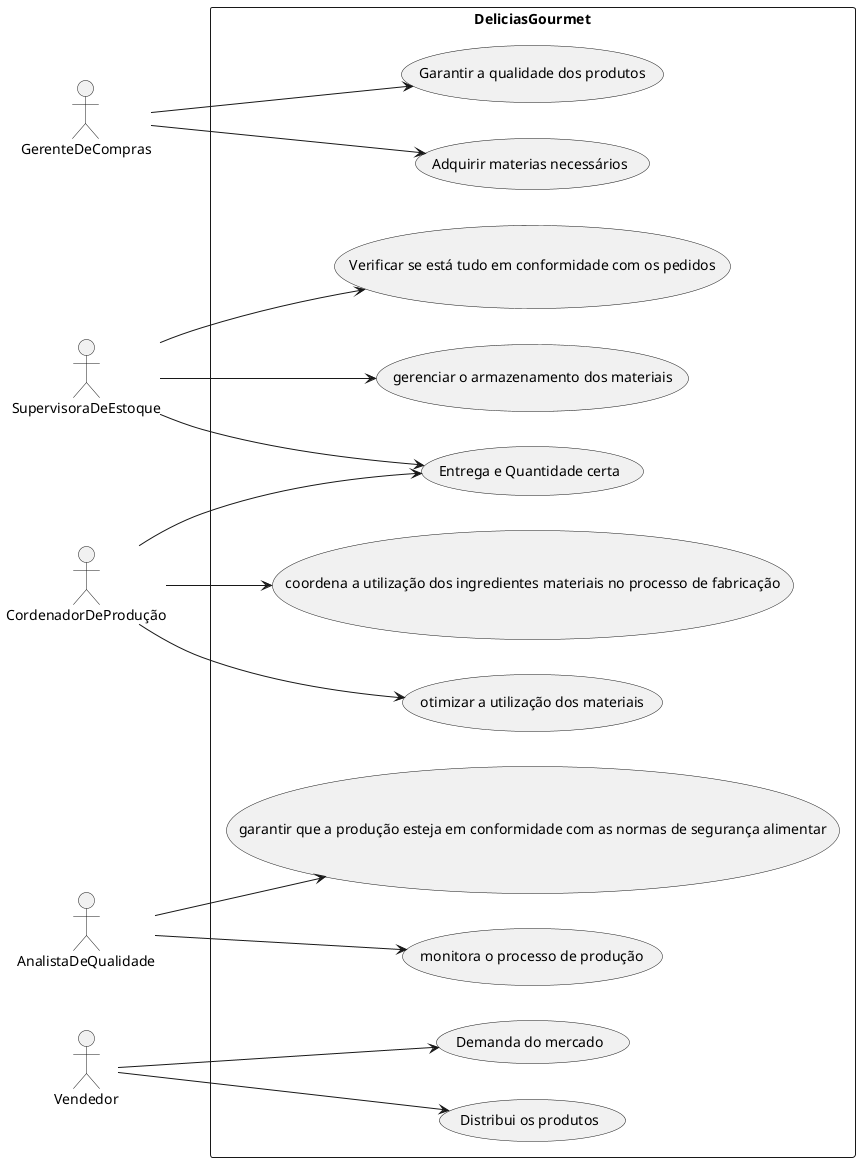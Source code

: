 @startuml 
    
left to right direction

actor GerenteDeCompras as gc
actor SupervisoraDeEstoque as se
actor CordenadorDeProdução as cp
actor AnalistaDeQualidade as aq
actor Vendedor as vd

rectangle DeliciasGourmet {
    gc --> (Adquirir materias necessários)
    gc --> (Garantir a qualidade dos produtos)
    se --> (gerenciar o armazenamento dos materiais)
    se --> (Verificar se está tudo em conformidade com os pedidos)
    cp --> (coordena a utilização dos ingredientes materiais no processo de fabricação)
    se --> (Entrega e Quantidade certa)
    cp --> (Entrega e Quantidade certa)
    cp --> (otimizar a utilização dos materiais)
    aq --> (monitora o processo de produção)
    aq --> (garantir que a produção esteja em conformidade com as normas de segurança alimentar)
    vd --> (Distribui os produtos)
    vd --> (Demanda do mercado)
}

@enduml